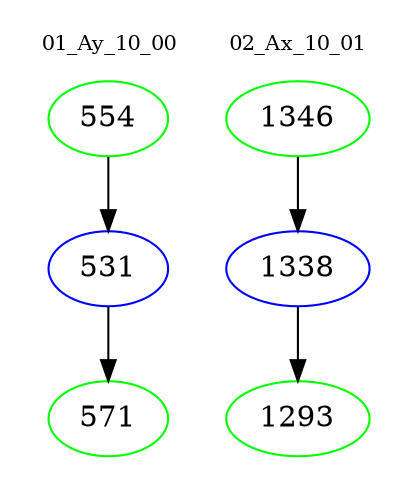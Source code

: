 digraph{
subgraph cluster_0 {
color = white
label = "01_Ay_10_00";
fontsize=10;
T0_554 [label="554", color="green"]
T0_554 -> T0_531 [color="black"]
T0_531 [label="531", color="blue"]
T0_531 -> T0_571 [color="black"]
T0_571 [label="571", color="green"]
}
subgraph cluster_1 {
color = white
label = "02_Ax_10_01";
fontsize=10;
T1_1346 [label="1346", color="green"]
T1_1346 -> T1_1338 [color="black"]
T1_1338 [label="1338", color="blue"]
T1_1338 -> T1_1293 [color="black"]
T1_1293 [label="1293", color="green"]
}
}
